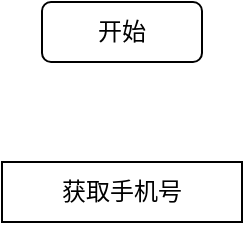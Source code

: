 <mxfile version="26.0.13">
  <diagram name="第 1 页" id="Fequ8oQ68dAUHFL-Y74a">
    <mxGraphModel dx="763" dy="504" grid="1" gridSize="10" guides="1" tooltips="1" connect="1" arrows="1" fold="1" page="1" pageScale="1" pageWidth="827" pageHeight="1169" math="0" shadow="0">
      <root>
        <mxCell id="0" />
        <mxCell id="1" parent="0" />
        <mxCell id="ga1f1sWLpj-LMAlVq3eY-1" value="开始" style="rounded=1;whiteSpace=wrap;html=1;" vertex="1" parent="1">
          <mxGeometry x="365" y="90" width="80" height="30" as="geometry" />
        </mxCell>
        <mxCell id="ga1f1sWLpj-LMAlVq3eY-2" value="获取手机号" style="rounded=0;whiteSpace=wrap;html=1;" vertex="1" parent="1">
          <mxGeometry x="345" y="170" width="120" height="30" as="geometry" />
        </mxCell>
      </root>
    </mxGraphModel>
  </diagram>
</mxfile>
